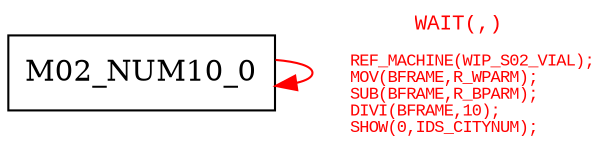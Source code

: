 digraph {
 node [shape=record];
"M02_NUM10_0" -> "M02_NUM10_0"[color=red, fontcolor=red, label=< <font face="Courier New" point-size="10">
WAIT(,)<br/>
<font point-size="8"><br align="left"/>
    REF_MACHINE(WIP_S02_VIAL);<br align="left"/>
    MOV(BFRAME,R_WPARM);<br align="left"/>
    SUB(BFRAME,R_BPARM);<br align="left"/>
    DIVI(BFRAME,10);<br align="left"/>
    SHOW(0,IDS_CITYNUM);<br align="left"/>
</font></font>>];
}
